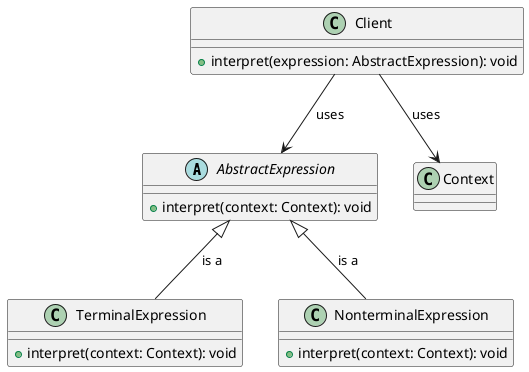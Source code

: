 @startuml InterpreterPatternClassDiagram

' AbstractExpression class
abstract class AbstractExpression {
  +interpret(context: Context): void
}

' TerminalExpression class
class TerminalExpression {
  +interpret(context: Context): void
}

' NonterminalExpression class
class NonterminalExpression {
  +interpret(context: Context): void
}

' Context class
class Context

' Client class
class Client {
  +interpret(expression: AbstractExpression): void
}

' Relationships
AbstractExpression <|-- TerminalExpression : is a
AbstractExpression <|-- NonterminalExpression : is a
Client --> AbstractExpression : uses
Client --> Context : uses

@enduml
